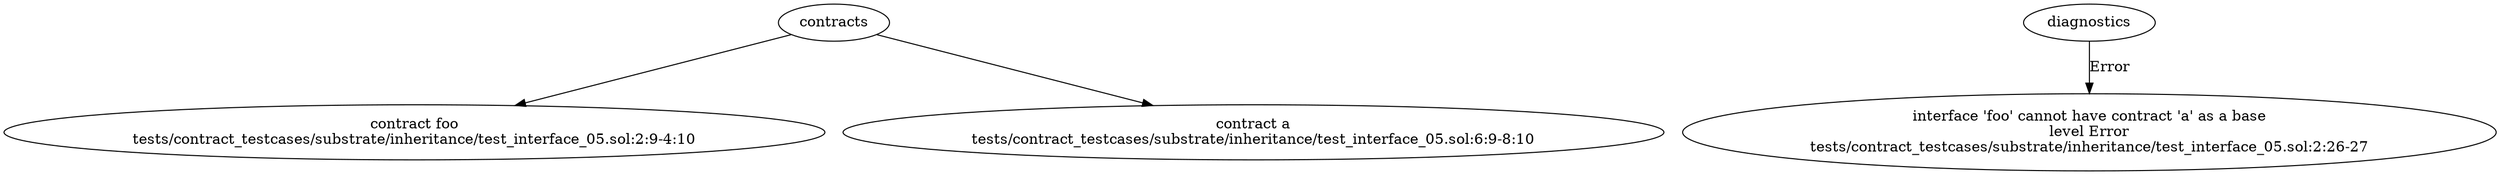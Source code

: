 strict digraph "tests/contract_testcases/substrate/inheritance/test_interface_05.sol" {
	contract [label="contract foo\ntests/contract_testcases/substrate/inheritance/test_interface_05.sol:2:9-4:10"]
	contract_3 [label="contract a\ntests/contract_testcases/substrate/inheritance/test_interface_05.sol:6:9-8:10"]
	diagnostic [label="interface 'foo' cannot have contract 'a' as a base\nlevel Error\ntests/contract_testcases/substrate/inheritance/test_interface_05.sol:2:26-27"]
	contracts -> contract
	contracts -> contract_3
	diagnostics -> diagnostic [label="Error"]
}
